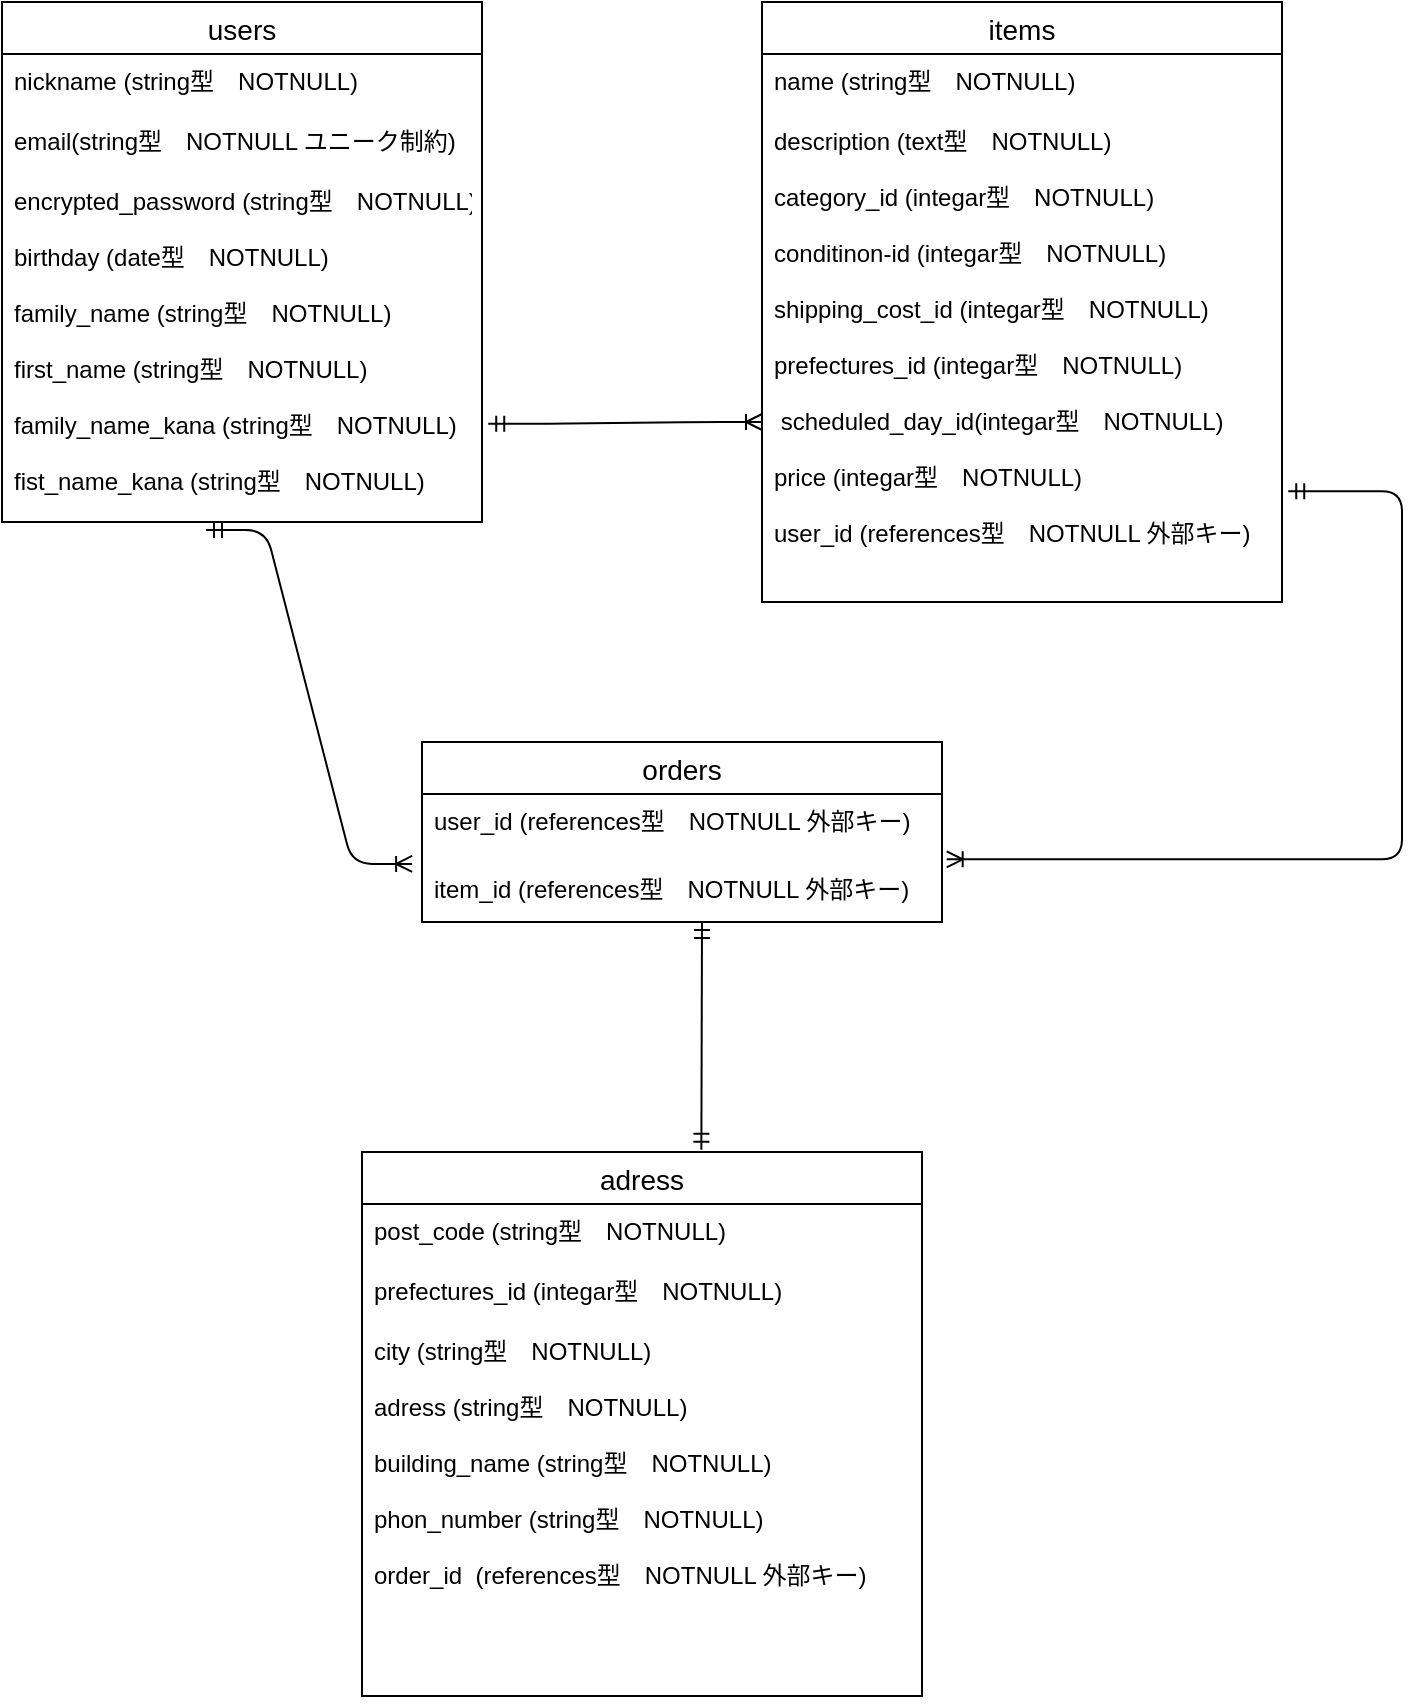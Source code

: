 <mxfile>
    <diagram id="dY3vwCafPPhlmyZF4OAB" name="ページ1">
        <mxGraphModel dx="999" dy="732" grid="1" gridSize="10" guides="1" tooltips="1" connect="1" arrows="1" fold="1" page="1" pageScale="1" pageWidth="827" pageHeight="1169" math="0" shadow="0">
            <root>
                <mxCell id="0"/>
                <mxCell id="1" parent="0"/>
                <mxCell id="7" value="users" style="swimlane;fontStyle=0;childLayout=stackLayout;horizontal=1;startSize=26;horizontalStack=0;resizeParent=1;resizeParentMax=0;resizeLast=0;collapsible=1;marginBottom=0;align=center;fontSize=14;" parent="1" vertex="1">
                    <mxGeometry x="80" y="10" width="240" height="260" as="geometry">
                        <mxRectangle x="40" y="40" width="70" height="26" as="alternateBounds"/>
                    </mxGeometry>
                </mxCell>
                <mxCell id="8" value="nickname (string型　NOTNULL)" style="text;strokeColor=none;fillColor=none;spacingLeft=4;spacingRight=4;overflow=hidden;rotatable=0;points=[[0,0.5],[1,0.5]];portConstraint=eastwest;fontSize=12;" parent="7" vertex="1">
                    <mxGeometry y="26" width="240" height="30" as="geometry"/>
                </mxCell>
                <mxCell id="9" value="email(string型　NOTNULL ユニーク制約)" style="text;strokeColor=none;fillColor=none;spacingLeft=4;spacingRight=4;overflow=hidden;rotatable=0;points=[[0,0.5],[1,0.5]];portConstraint=eastwest;fontSize=12;" parent="7" vertex="1">
                    <mxGeometry y="56" width="240" height="30" as="geometry"/>
                </mxCell>
                <mxCell id="10" value="encrypted_password (string型　NOTNULL)&#10;&#10;birthday (date型　NOTNULL)&#10;&#10;family_name (string型　NOTNULL)&#10;&#10;first_name (string型　NOTNULL)&#10;&#10;family_name_kana (string型　NOTNULL)&#10;&#10;fist_name_kana (string型　NOTNULL)&#10;" style="text;strokeColor=none;fillColor=none;spacingLeft=4;spacingRight=4;overflow=hidden;rotatable=0;points=[[0,0.5],[1,0.5]];portConstraint=eastwest;fontSize=12;" parent="7" vertex="1">
                    <mxGeometry y="86" width="240" height="174" as="geometry"/>
                </mxCell>
                <mxCell id="11" value="items" style="swimlane;fontStyle=0;childLayout=stackLayout;horizontal=1;startSize=26;horizontalStack=0;resizeParent=1;resizeParentMax=0;resizeLast=0;collapsible=1;marginBottom=0;align=center;fontSize=14;" parent="1" vertex="1">
                    <mxGeometry x="460" y="10" width="260" height="300" as="geometry"/>
                </mxCell>
                <mxCell id="13" value="name (string型　NOTNULL)" style="text;strokeColor=none;fillColor=none;spacingLeft=4;spacingRight=4;overflow=hidden;rotatable=0;points=[[0,0.5],[1,0.5]];portConstraint=eastwest;fontSize=12;" parent="11" vertex="1">
                    <mxGeometry y="26" width="260" height="30" as="geometry"/>
                </mxCell>
                <mxCell id="14" value="description (text型　NOTNULL)&#10;&#10;category_id (integar型　NOTNULL)&#10;&#10;conditinon-id (integar型　NOTNULL)&#10;&#10;shipping_cost_id (integar型　NOTNULL)&#10;&#10;prefectures_id (integar型　NOTNULL)&#10;&#10; scheduled_day_id(integar型　NOTNULL)&#10;&#10;price (integar型　NOTNULL)&#10;&#10;user_id (references型　NOTNULL 外部キー)&#10;" style="text;strokeColor=none;fillColor=none;spacingLeft=4;spacingRight=4;overflow=hidden;rotatable=0;points=[[0,0.5],[1,0.5]];portConstraint=eastwest;fontSize=12;" parent="11" vertex="1">
                    <mxGeometry y="56" width="260" height="244" as="geometry"/>
                </mxCell>
                <mxCell id="15" value="orders" style="swimlane;fontStyle=0;childLayout=stackLayout;horizontal=1;startSize=26;horizontalStack=0;resizeParent=1;resizeParentMax=0;resizeLast=0;collapsible=1;marginBottom=0;align=center;fontSize=14;" parent="1" vertex="1">
                    <mxGeometry x="290" y="380" width="260" height="90" as="geometry"/>
                </mxCell>
                <mxCell id="16" value="user_id (references型　NOTNULL 外部キー)" style="text;strokeColor=none;fillColor=none;spacingLeft=4;spacingRight=4;overflow=hidden;rotatable=0;points=[[0,0.5],[1,0.5]];portConstraint=eastwest;fontSize=12;" parent="15" vertex="1">
                    <mxGeometry y="26" width="260" height="34" as="geometry"/>
                </mxCell>
                <mxCell id="17" value="item_id (references型　NOTNULL 外部キー)" style="text;strokeColor=none;fillColor=none;spacingLeft=4;spacingRight=4;overflow=hidden;rotatable=0;points=[[0,0.5],[1,0.5]];portConstraint=eastwest;fontSize=12;" parent="15" vertex="1">
                    <mxGeometry y="60" width="260" height="30" as="geometry"/>
                </mxCell>
                <mxCell id="19" value="adress" style="swimlane;fontStyle=0;childLayout=stackLayout;horizontal=1;startSize=26;horizontalStack=0;resizeParent=1;resizeParentMax=0;resizeLast=0;collapsible=1;marginBottom=0;align=center;fontSize=14;" parent="1" vertex="1">
                    <mxGeometry x="260" y="585" width="280" height="272" as="geometry"/>
                </mxCell>
                <mxCell id="20" value="post_code (string型　NOTNULL)" style="text;strokeColor=none;fillColor=none;spacingLeft=4;spacingRight=4;overflow=hidden;rotatable=0;points=[[0,0.5],[1,0.5]];portConstraint=eastwest;fontSize=12;" parent="19" vertex="1">
                    <mxGeometry y="26" width="280" height="30" as="geometry"/>
                </mxCell>
                <mxCell id="21" value="prefectures_id (integar型　NOTNULL)" style="text;strokeColor=none;fillColor=none;spacingLeft=4;spacingRight=4;overflow=hidden;rotatable=0;points=[[0,0.5],[1,0.5]];portConstraint=eastwest;fontSize=12;" parent="19" vertex="1">
                    <mxGeometry y="56" width="280" height="30" as="geometry"/>
                </mxCell>
                <mxCell id="22" value="city (string型　NOTNULL)&#10;&#10;adress (string型　NOTNULL)&#10;&#10;building_name (string型　NOTNULL)&#10;&#10;phon_number (string型　NOTNULL)&#10;&#10;order_id  (references型　NOTNULL 外部キー)" style="text;strokeColor=none;fillColor=none;spacingLeft=4;spacingRight=4;overflow=hidden;rotatable=0;points=[[0,0.5],[1,0.5]];portConstraint=eastwest;fontSize=12;" parent="19" vertex="1">
                    <mxGeometry y="86" width="280" height="186" as="geometry"/>
                </mxCell>
                <mxCell id="26" value="" style="edgeStyle=entityRelationEdgeStyle;fontSize=12;html=1;endArrow=ERoneToMany;startArrow=ERmandOne;exitX=0.425;exitY=1.023;exitDx=0;exitDy=0;exitPerimeter=0;entryX=-0.019;entryY=0.033;entryDx=0;entryDy=0;entryPerimeter=0;" parent="1" source="10" target="17" edge="1">
                    <mxGeometry width="100" height="100" relative="1" as="geometry">
                        <mxPoint x="180" y="310" as="sourcePoint"/>
                        <mxPoint x="220" y="540" as="targetPoint"/>
                    </mxGeometry>
                </mxCell>
                <mxCell id="27" value="" style="edgeStyle=entityRelationEdgeStyle;fontSize=12;html=1;endArrow=ERoneToMany;startArrow=ERmandOne;exitX=1.013;exitY=0.718;exitDx=0;exitDy=0;exitPerimeter=0;" parent="1" source="10" edge="1">
                    <mxGeometry width="100" height="100" relative="1" as="geometry">
                        <mxPoint x="330" y="220" as="sourcePoint"/>
                        <mxPoint x="460" y="220" as="targetPoint"/>
                    </mxGeometry>
                </mxCell>
                <mxCell id="24" value="" style="edgeStyle=elbowEdgeStyle;fontSize=12;html=1;endArrow=ERoneToMany;startArrow=ERmandOne;exitX=1.012;exitY=0.773;exitDx=0;exitDy=0;exitPerimeter=0;entryX=1.009;entryY=-0.044;entryDx=0;entryDy=0;entryPerimeter=0;" parent="1" source="14" target="17" edge="1">
                    <mxGeometry width="100" height="100" relative="1" as="geometry">
                        <mxPoint x="610" y="450" as="sourcePoint"/>
                        <mxPoint x="730" y="650" as="targetPoint"/>
                        <Array as="points">
                            <mxPoint x="780" y="480"/>
                            <mxPoint x="760" y="270"/>
                        </Array>
                    </mxGeometry>
                </mxCell>
                <mxCell id="30" value="" style="fontSize=12;html=1;endArrow=ERmandOne;startArrow=ERmandOne;exitX=0.606;exitY=-0.004;exitDx=0;exitDy=0;exitPerimeter=0;" edge="1" parent="1" source="19">
                    <mxGeometry width="100" height="100" relative="1" as="geometry">
                        <mxPoint x="540" y="640" as="sourcePoint"/>
                        <mxPoint x="430" y="470" as="targetPoint"/>
                    </mxGeometry>
                </mxCell>
            </root>
        </mxGraphModel>
    </diagram>
</mxfile>